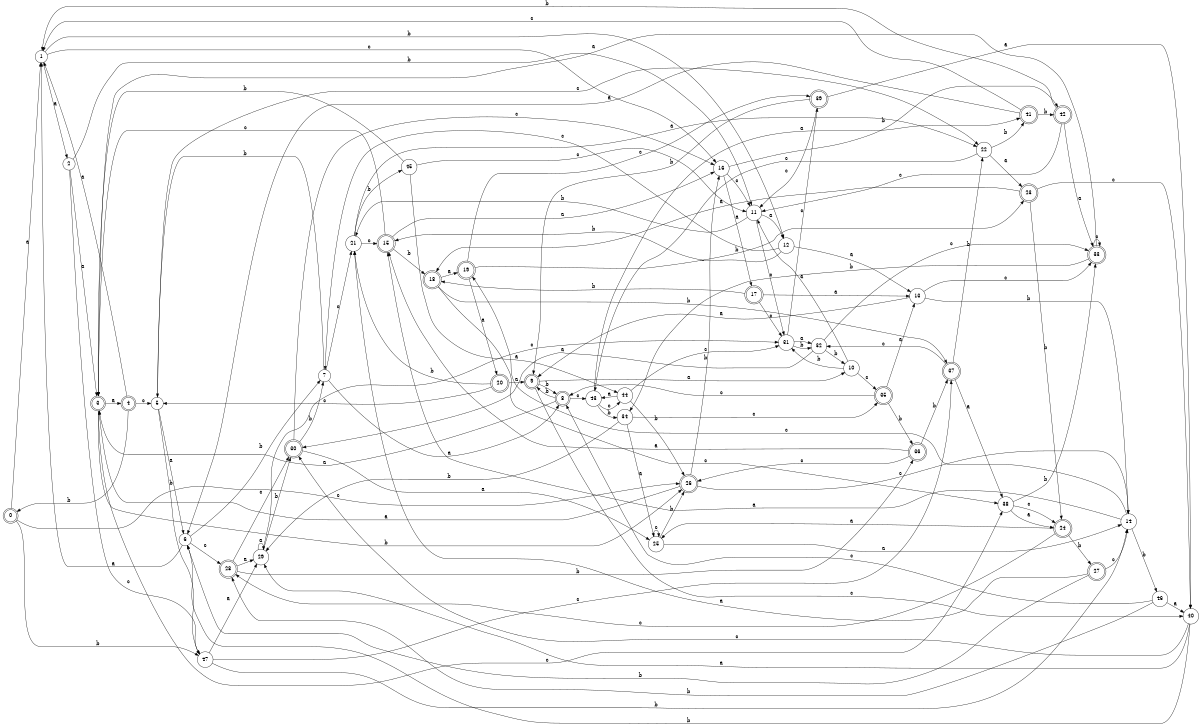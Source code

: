 digraph n39_2 {
__start0 [label="" shape="none"];

rankdir=LR;
size="8,5";

s0 [style="rounded,filled", color="black", fillcolor="white" shape="doublecircle", label="0"];
s1 [style="filled", color="black", fillcolor="white" shape="circle", label="1"];
s2 [style="filled", color="black", fillcolor="white" shape="circle", label="2"];
s3 [style="rounded,filled", color="black", fillcolor="white" shape="doublecircle", label="3"];
s4 [style="rounded,filled", color="black", fillcolor="white" shape="doublecircle", label="4"];
s5 [style="filled", color="black", fillcolor="white" shape="circle", label="5"];
s6 [style="filled", color="black", fillcolor="white" shape="circle", label="6"];
s7 [style="filled", color="black", fillcolor="white" shape="circle", label="7"];
s8 [style="rounded,filled", color="black", fillcolor="white" shape="doublecircle", label="8"];
s9 [style="rounded,filled", color="black", fillcolor="white" shape="doublecircle", label="9"];
s10 [style="filled", color="black", fillcolor="white" shape="circle", label="10"];
s11 [style="filled", color="black", fillcolor="white" shape="circle", label="11"];
s12 [style="filled", color="black", fillcolor="white" shape="circle", label="12"];
s13 [style="filled", color="black", fillcolor="white" shape="circle", label="13"];
s14 [style="filled", color="black", fillcolor="white" shape="circle", label="14"];
s15 [style="rounded,filled", color="black", fillcolor="white" shape="doublecircle", label="15"];
s16 [style="filled", color="black", fillcolor="white" shape="circle", label="16"];
s17 [style="rounded,filled", color="black", fillcolor="white" shape="doublecircle", label="17"];
s18 [style="rounded,filled", color="black", fillcolor="white" shape="doublecircle", label="18"];
s19 [style="rounded,filled", color="black", fillcolor="white" shape="doublecircle", label="19"];
s20 [style="rounded,filled", color="black", fillcolor="white" shape="doublecircle", label="20"];
s21 [style="filled", color="black", fillcolor="white" shape="circle", label="21"];
s22 [style="filled", color="black", fillcolor="white" shape="circle", label="22"];
s23 [style="rounded,filled", color="black", fillcolor="white" shape="doublecircle", label="23"];
s24 [style="rounded,filled", color="black", fillcolor="white" shape="doublecircle", label="24"];
s25 [style="filled", color="black", fillcolor="white" shape="circle", label="25"];
s26 [style="rounded,filled", color="black", fillcolor="white" shape="doublecircle", label="26"];
s27 [style="rounded,filled", color="black", fillcolor="white" shape="doublecircle", label="27"];
s28 [style="rounded,filled", color="black", fillcolor="white" shape="doublecircle", label="28"];
s29 [style="filled", color="black", fillcolor="white" shape="circle", label="29"];
s30 [style="rounded,filled", color="black", fillcolor="white" shape="doublecircle", label="30"];
s31 [style="filled", color="black", fillcolor="white" shape="circle", label="31"];
s32 [style="filled", color="black", fillcolor="white" shape="circle", label="32"];
s33 [style="rounded,filled", color="black", fillcolor="white" shape="doublecircle", label="33"];
s34 [style="filled", color="black", fillcolor="white" shape="circle", label="34"];
s35 [style="rounded,filled", color="black", fillcolor="white" shape="doublecircle", label="35"];
s36 [style="rounded,filled", color="black", fillcolor="white" shape="doublecircle", label="36"];
s37 [style="rounded,filled", color="black", fillcolor="white" shape="doublecircle", label="37"];
s38 [style="filled", color="black", fillcolor="white" shape="circle", label="38"];
s39 [style="rounded,filled", color="black", fillcolor="white" shape="doublecircle", label="39"];
s40 [style="filled", color="black", fillcolor="white" shape="circle", label="40"];
s41 [style="rounded,filled", color="black", fillcolor="white" shape="doublecircle", label="41"];
s42 [style="rounded,filled", color="black", fillcolor="white" shape="doublecircle", label="42"];
s43 [style="filled", color="black", fillcolor="white" shape="circle", label="43"];
s44 [style="filled", color="black", fillcolor="white" shape="circle", label="44"];
s45 [style="filled", color="black", fillcolor="white" shape="circle", label="45"];
s46 [style="filled", color="black", fillcolor="white" shape="circle", label="46"];
s47 [style="filled", color="black", fillcolor="white" shape="circle", label="47"];
s0 -> s1 [label="a"];
s0 -> s47 [label="b"];
s0 -> s26 [label="c"];
s1 -> s2 [label="a"];
s1 -> s12 [label="b"];
s1 -> s16 [label="c"];
s2 -> s3 [label="a"];
s2 -> s11 [label="b"];
s2 -> s47 [label="c"];
s3 -> s4 [label="a"];
s3 -> s26 [label="b"];
s3 -> s38 [label="c"];
s4 -> s1 [label="a"];
s4 -> s0 [label="b"];
s4 -> s5 [label="c"];
s5 -> s6 [label="a"];
s5 -> s47 [label="b"];
s5 -> s22 [label="c"];
s6 -> s1 [label="a"];
s6 -> s7 [label="b"];
s6 -> s28 [label="c"];
s7 -> s8 [label="a"];
s7 -> s5 [label="b"];
s7 -> s21 [label="c"];
s8 -> s3 [label="a"];
s8 -> s9 [label="b"];
s8 -> s43 [label="c"];
s9 -> s10 [label="a"];
s9 -> s8 [label="b"];
s9 -> s40 [label="c"];
s10 -> s11 [label="a"];
s10 -> s31 [label="b"];
s10 -> s35 [label="c"];
s11 -> s12 [label="a"];
s11 -> s21 [label="b"];
s11 -> s31 [label="c"];
s12 -> s13 [label="a"];
s12 -> s15 [label="b"];
s12 -> s7 [label="c"];
s13 -> s9 [label="a"];
s13 -> s14 [label="b"];
s13 -> s33 [label="c"];
s14 -> s15 [label="a"];
s14 -> s46 [label="b"];
s14 -> s19 [label="c"];
s15 -> s16 [label="a"];
s15 -> s18 [label="b"];
s15 -> s3 [label="c"];
s16 -> s17 [label="a"];
s16 -> s42 [label="b"];
s16 -> s11 [label="c"];
s17 -> s13 [label="a"];
s17 -> s18 [label="b"];
s17 -> s31 [label="c"];
s18 -> s19 [label="a"];
s18 -> s37 [label="b"];
s18 -> s38 [label="c"];
s19 -> s20 [label="a"];
s19 -> s23 [label="b"];
s19 -> s39 [label="c"];
s20 -> s9 [label="a"];
s20 -> s21 [label="b"];
s20 -> s5 [label="c"];
s21 -> s22 [label="a"];
s21 -> s45 [label="b"];
s21 -> s15 [label="c"];
s22 -> s23 [label="a"];
s22 -> s41 [label="b"];
s22 -> s43 [label="c"];
s23 -> s18 [label="a"];
s23 -> s24 [label="b"];
s23 -> s40 [label="c"];
s24 -> s25 [label="a"];
s24 -> s27 [label="b"];
s24 -> s28 [label="c"];
s25 -> s14 [label="a"];
s25 -> s26 [label="b"];
s25 -> s25 [label="c"];
s26 -> s3 [label="a"];
s26 -> s16 [label="b"];
s26 -> s14 [label="c"];
s27 -> s21 [label="a"];
s27 -> s6 [label="b"];
s27 -> s14 [label="c"];
s28 -> s29 [label="a"];
s28 -> s36 [label="b"];
s28 -> s30 [label="c"];
s29 -> s29 [label="a"];
s29 -> s30 [label="b"];
s29 -> s31 [label="c"];
s30 -> s25 [label="a"];
s30 -> s7 [label="b"];
s30 -> s16 [label="c"];
s31 -> s32 [label="a"];
s31 -> s32 [label="b"];
s31 -> s39 [label="c"];
s32 -> s30 [label="a"];
s32 -> s10 [label="b"];
s32 -> s33 [label="c"];
s33 -> s3 [label="a"];
s33 -> s34 [label="b"];
s33 -> s33 [label="c"];
s34 -> s25 [label="a"];
s34 -> s29 [label="b"];
s34 -> s35 [label="c"];
s35 -> s13 [label="a"];
s35 -> s36 [label="b"];
s35 -> s8 [label="c"];
s36 -> s15 [label="a"];
s36 -> s37 [label="b"];
s36 -> s26 [label="c"];
s37 -> s38 [label="a"];
s37 -> s22 [label="b"];
s37 -> s32 [label="c"];
s38 -> s24 [label="a"];
s38 -> s33 [label="b"];
s38 -> s24 [label="c"];
s39 -> s40 [label="a"];
s39 -> s9 [label="b"];
s39 -> s11 [label="c"];
s40 -> s29 [label="a"];
s40 -> s6 [label="b"];
s40 -> s30 [label="c"];
s41 -> s6 [label="a"];
s41 -> s42 [label="b"];
s41 -> s1 [label="c"];
s42 -> s33 [label="a"];
s42 -> s1 [label="b"];
s42 -> s11 [label="c"];
s43 -> s41 [label="a"];
s43 -> s34 [label="b"];
s43 -> s44 [label="c"];
s44 -> s43 [label="a"];
s44 -> s26 [label="b"];
s44 -> s31 [label="c"];
s45 -> s44 [label="a"];
s45 -> s3 [label="b"];
s45 -> s11 [label="c"];
s46 -> s40 [label="a"];
s46 -> s28 [label="b"];
s46 -> s8 [label="c"];
s47 -> s29 [label="a"];
s47 -> s14 [label="b"];
s47 -> s37 [label="c"];

}